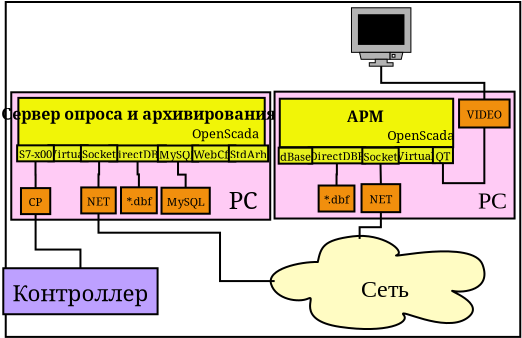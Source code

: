 <?xml version="1.0" encoding="UTF-8"?>
<dia:diagram xmlns:dia="http://www.lysator.liu.se/~alla/dia/">
  <dia:layer name="Тло" visible="true">
    <dia:group>
      <dia:object type="Standard - Box" version="0" id="O0">
        <dia:attribute name="obj_pos">
          <dia:point val="-0.019,0.198"/>
        </dia:attribute>
        <dia:attribute name="obj_bb">
          <dia:rectangle val="-0.069,0.148;25.756,16.993"/>
        </dia:attribute>
        <dia:attribute name="elem_corner">
          <dia:point val="-0.019,0.198"/>
        </dia:attribute>
        <dia:attribute name="elem_width">
          <dia:real val="25.726"/>
        </dia:attribute>
        <dia:attribute name="elem_height">
          <dia:real val="16.745"/>
        </dia:attribute>
        <dia:attribute name="show_background">
          <dia:boolean val="true"/>
        </dia:attribute>
      </dia:object>
      <dia:object type="Network - Cloud" version="0" id="O1">
        <dia:attribute name="obj_pos">
          <dia:point val="13.228,11.892"/>
        </dia:attribute>
        <dia:attribute name="obj_bb">
          <dia:rectangle val="13.228,11.892;23.918,16.55"/>
        </dia:attribute>
        <dia:attribute name="elem_corner">
          <dia:point val="13.228,11.892"/>
        </dia:attribute>
        <dia:attribute name="elem_width">
          <dia:real val="10.69"/>
        </dia:attribute>
        <dia:attribute name="elem_height">
          <dia:real val="4.658"/>
        </dia:attribute>
        <dia:attribute name="line_width">
          <dia:real val="0.1"/>
        </dia:attribute>
        <dia:attribute name="line_colour">
          <dia:color val="#000000"/>
        </dia:attribute>
        <dia:attribute name="fill_colour">
          <dia:color val="#fffcc3"/>
        </dia:attribute>
        <dia:attribute name="show_background">
          <dia:boolean val="true"/>
        </dia:attribute>
        <dia:attribute name="line_style">
          <dia:enum val="0"/>
          <dia:real val="1"/>
        </dia:attribute>
        <dia:attribute name="text">
          <dia:composite type="text">
            <dia:attribute name="string">
              <dia:string>#Сеть#</dia:string>
            </dia:attribute>
            <dia:attribute name="font">
              <dia:font family="times new roman" style="0" name="Times-Roman"/>
            </dia:attribute>
            <dia:attribute name="height">
              <dia:real val="1.5"/>
            </dia:attribute>
            <dia:attribute name="pos">
              <dia:point val="18.859,14.603"/>
            </dia:attribute>
            <dia:attribute name="color">
              <dia:color val="#000000"/>
            </dia:attribute>
            <dia:attribute name="alignment">
              <dia:enum val="1"/>
            </dia:attribute>
          </dia:composite>
        </dia:attribute>
        <dia:attribute name="flip_horizontal">
          <dia:boolean val="false"/>
        </dia:attribute>
        <dia:attribute name="flip_vertical">
          <dia:boolean val="false"/>
        </dia:attribute>
      </dia:object>
      <dia:object type="Flowchart - Box" version="0" id="O2">
        <dia:attribute name="obj_pos">
          <dia:point val="0.741,13.51"/>
        </dia:attribute>
        <dia:attribute name="obj_bb">
          <dia:rectangle val="0.691,13.46;6.74,15.86"/>
        </dia:attribute>
        <dia:attribute name="elem_corner">
          <dia:point val="0.741,13.51"/>
        </dia:attribute>
        <dia:attribute name="elem_width">
          <dia:real val="5.95"/>
        </dia:attribute>
        <dia:attribute name="elem_height">
          <dia:real val="2.3"/>
        </dia:attribute>
        <dia:attribute name="inner_color">
          <dia:color val="#bda0ff"/>
        </dia:attribute>
        <dia:attribute name="show_background">
          <dia:boolean val="true"/>
        </dia:attribute>
        <dia:attribute name="padding">
          <dia:real val="0.4"/>
        </dia:attribute>
        <dia:attribute name="text">
          <dia:composite type="text">
            <dia:attribute name="string">
              <dia:string>#Контроллер#</dia:string>
            </dia:attribute>
            <dia:attribute name="font">
              <dia:font family="serif" style="0" name="Times-Roman"/>
            </dia:attribute>
            <dia:attribute name="height">
              <dia:real val="1.4"/>
            </dia:attribute>
            <dia:attribute name="pos">
              <dia:point val="3.716,14.91"/>
            </dia:attribute>
            <dia:attribute name="color">
              <dia:color val="#000000"/>
            </dia:attribute>
            <dia:attribute name="alignment">
              <dia:enum val="1"/>
            </dia:attribute>
          </dia:composite>
        </dia:attribute>
      </dia:object>
      <dia:group>
        <dia:object type="Standard - Box" version="0" id="O3">
          <dia:attribute name="obj_pos">
            <dia:point val="0.257,4.712"/>
          </dia:attribute>
          <dia:attribute name="obj_bb">
            <dia:rectangle val="0.207,4.662;13.255,11.133"/>
          </dia:attribute>
          <dia:attribute name="elem_corner">
            <dia:point val="0.257,4.712"/>
          </dia:attribute>
          <dia:attribute name="elem_width">
            <dia:real val="12.948"/>
          </dia:attribute>
          <dia:attribute name="elem_height">
            <dia:real val="6.371"/>
          </dia:attribute>
          <dia:attribute name="inner_color">
            <dia:color val="#ffcbf5"/>
          </dia:attribute>
          <dia:attribute name="show_background">
            <dia:boolean val="true"/>
          </dia:attribute>
        </dia:object>
        <dia:object type="Standard - Text" version="0" id="O4">
          <dia:attribute name="obj_pos">
            <dia:point val="11.853,10.551"/>
          </dia:attribute>
          <dia:attribute name="obj_bb">
            <dia:rectangle val="11.178,9.501;12.528,11.301"/>
          </dia:attribute>
          <dia:attribute name="text">
            <dia:composite type="text">
              <dia:attribute name="string">
                <dia:string>#PC#</dia:string>
              </dia:attribute>
              <dia:attribute name="font">
                <dia:font family="serif" style="0" name="Times-Roman"/>
              </dia:attribute>
              <dia:attribute name="height">
                <dia:real val="1.5"/>
              </dia:attribute>
              <dia:attribute name="pos">
                <dia:point val="11.853,10.551"/>
              </dia:attribute>
              <dia:attribute name="color">
                <dia:color val="#000000"/>
              </dia:attribute>
              <dia:attribute name="alignment">
                <dia:enum val="1"/>
              </dia:attribute>
            </dia:composite>
          </dia:attribute>
        </dia:object>
        <dia:object type="Standard - ZigZagLine" version="0" id="O5">
          <dia:attribute name="obj_pos">
            <dia:point val="4.649,8.165"/>
          </dia:attribute>
          <dia:attribute name="obj_bb">
            <dia:rectangle val="4.569,8.115;4.699,9.519"/>
          </dia:attribute>
          <dia:attribute name="orth_points">
            <dia:point val="4.649,8.165"/>
            <dia:point val="4.649,8.817"/>
            <dia:point val="4.619,8.817"/>
            <dia:point val="4.619,9.469"/>
          </dia:attribute>
          <dia:attribute name="orth_orient">
            <dia:enum val="1"/>
            <dia:enum val="0"/>
            <dia:enum val="1"/>
          </dia:attribute>
          <dia:connections>
            <dia:connection handle="1" to="O10" connection="2"/>
          </dia:connections>
        </dia:object>
        <dia:object type="Standard - ZigZagLine" version="0" id="O6">
          <dia:attribute name="obj_pos">
            <dia:point val="8.595,8.175"/>
          </dia:attribute>
          <dia:attribute name="obj_bb">
            <dia:rectangle val="8.545,8.125;9.026,9.534"/>
          </dia:attribute>
          <dia:attribute name="orth_points">
            <dia:point val="8.595,8.175"/>
            <dia:point val="8.595,8.829"/>
            <dia:point val="8.976,8.829"/>
            <dia:point val="8.976,9.484"/>
          </dia:attribute>
          <dia:attribute name="orth_orient">
            <dia:enum val="1"/>
            <dia:enum val="0"/>
            <dia:enum val="1"/>
          </dia:attribute>
          <dia:connections>
            <dia:connection handle="1" to="O9" connection="2"/>
          </dia:connections>
        </dia:object>
        <dia:object type="Standard - ZigZagLine" version="0" id="O7">
          <dia:attribute name="obj_pos">
            <dia:point val="6.573,8.17"/>
          </dia:attribute>
          <dia:attribute name="obj_bb">
            <dia:rectangle val="6.523,8.12;6.689,9.514"/>
          </dia:attribute>
          <dia:attribute name="orth_points">
            <dia:point val="6.573,8.17"/>
            <dia:point val="6.573,8.817"/>
            <dia:point val="6.639,8.817"/>
            <dia:point val="6.639,9.464"/>
          </dia:attribute>
          <dia:attribute name="orth_orient">
            <dia:enum val="1"/>
            <dia:enum val="0"/>
            <dia:enum val="1"/>
          </dia:attribute>
          <dia:connections>
            <dia:connection handle="1" to="O12" connection="2"/>
          </dia:connections>
        </dia:object>
        <dia:object type="Standard - ZigZagLine" version="0" id="O8">
          <dia:attribute name="obj_pos">
            <dia:point val="1.469,8.165"/>
          </dia:attribute>
          <dia:attribute name="obj_bb">
            <dia:rectangle val="1.419,8.115;1.524,9.553"/>
          </dia:attribute>
          <dia:attribute name="orth_points">
            <dia:point val="1.469,8.165"/>
            <dia:point val="1.469,8.834"/>
            <dia:point val="1.474,8.834"/>
            <dia:point val="1.474,9.503"/>
          </dia:attribute>
          <dia:attribute name="orth_orient">
            <dia:enum val="1"/>
            <dia:enum val="0"/>
            <dia:enum val="1"/>
          </dia:attribute>
          <dia:connections>
            <dia:connection handle="1" to="O11" connection="2"/>
          </dia:connections>
        </dia:object>
        <dia:object type="Flowchart - Box" version="0" id="O9">
          <dia:attribute name="obj_pos">
            <dia:point val="7.831,9.484"/>
          </dia:attribute>
          <dia:attribute name="obj_bb">
            <dia:rectangle val="7.781,9.434;10.171,10.834"/>
          </dia:attribute>
          <dia:attribute name="elem_corner">
            <dia:point val="7.831,9.484"/>
          </dia:attribute>
          <dia:attribute name="elem_width">
            <dia:real val="2.29"/>
          </dia:attribute>
          <dia:attribute name="elem_height">
            <dia:real val="1.3"/>
          </dia:attribute>
          <dia:attribute name="inner_color">
            <dia:color val="#f18f0d"/>
          </dia:attribute>
          <dia:attribute name="show_background">
            <dia:boolean val="true"/>
          </dia:attribute>
          <dia:attribute name="padding">
            <dia:real val="0.2"/>
          </dia:attribute>
          <dia:attribute name="text">
            <dia:composite type="text">
              <dia:attribute name="string">
                <dia:string>#MySQL#</dia:string>
              </dia:attribute>
              <dia:attribute name="font">
                <dia:font family="serif" style="0" name="Times-Roman"/>
              </dia:attribute>
              <dia:attribute name="height">
                <dia:real val="0.7"/>
              </dia:attribute>
              <dia:attribute name="pos">
                <dia:point val="8.976,10.284"/>
              </dia:attribute>
              <dia:attribute name="color">
                <dia:color val="#000000"/>
              </dia:attribute>
              <dia:attribute name="alignment">
                <dia:enum val="1"/>
              </dia:attribute>
            </dia:composite>
          </dia:attribute>
        </dia:object>
        <dia:object type="Flowchart - Box" version="0" id="O10">
          <dia:attribute name="obj_pos">
            <dia:point val="3.755,9.469"/>
          </dia:attribute>
          <dia:attribute name="obj_bb">
            <dia:rectangle val="3.705,9.419;5.532,10.819"/>
          </dia:attribute>
          <dia:attribute name="elem_corner">
            <dia:point val="3.755,9.469"/>
          </dia:attribute>
          <dia:attribute name="elem_width">
            <dia:real val="1.727"/>
          </dia:attribute>
          <dia:attribute name="elem_height">
            <dia:real val="1.3"/>
          </dia:attribute>
          <dia:attribute name="inner_color">
            <dia:color val="#f18f0d"/>
          </dia:attribute>
          <dia:attribute name="show_background">
            <dia:boolean val="true"/>
          </dia:attribute>
          <dia:attribute name="padding">
            <dia:real val="0.2"/>
          </dia:attribute>
          <dia:attribute name="text">
            <dia:composite type="text">
              <dia:attribute name="string">
                <dia:string>#NET#</dia:string>
              </dia:attribute>
              <dia:attribute name="font">
                <dia:font family="serif" style="0" name="Times-Roman"/>
              </dia:attribute>
              <dia:attribute name="height">
                <dia:real val="0.7"/>
              </dia:attribute>
              <dia:attribute name="pos">
                <dia:point val="4.619,10.269"/>
              </dia:attribute>
              <dia:attribute name="color">
                <dia:color val="#000000"/>
              </dia:attribute>
              <dia:attribute name="alignment">
                <dia:enum val="1"/>
              </dia:attribute>
            </dia:composite>
          </dia:attribute>
        </dia:object>
        <dia:object type="Flowchart - Box" version="0" id="O11">
          <dia:attribute name="obj_pos">
            <dia:point val="0.743,9.503"/>
          </dia:attribute>
          <dia:attribute name="obj_bb">
            <dia:rectangle val="0.693,9.453;2.256,10.853"/>
          </dia:attribute>
          <dia:attribute name="elem_corner">
            <dia:point val="0.743,9.503"/>
          </dia:attribute>
          <dia:attribute name="elem_width">
            <dia:real val="1.463"/>
          </dia:attribute>
          <dia:attribute name="elem_height">
            <dia:real val="1.3"/>
          </dia:attribute>
          <dia:attribute name="inner_color">
            <dia:color val="#f18f0d"/>
          </dia:attribute>
          <dia:attribute name="show_background">
            <dia:boolean val="true"/>
          </dia:attribute>
          <dia:attribute name="padding">
            <dia:real val="0.2"/>
          </dia:attribute>
          <dia:attribute name="text">
            <dia:composite type="text">
              <dia:attribute name="string">
                <dia:string>#CP#</dia:string>
              </dia:attribute>
              <dia:attribute name="font">
                <dia:font family="serif" style="0" name="Times-Roman"/>
              </dia:attribute>
              <dia:attribute name="height">
                <dia:real val="0.7"/>
              </dia:attribute>
              <dia:attribute name="pos">
                <dia:point val="1.474,10.303"/>
              </dia:attribute>
              <dia:attribute name="color">
                <dia:color val="#000000"/>
              </dia:attribute>
              <dia:attribute name="alignment">
                <dia:enum val="1"/>
              </dia:attribute>
            </dia:composite>
          </dia:attribute>
        </dia:object>
        <dia:object type="Flowchart - Box" version="0" id="O12">
          <dia:attribute name="obj_pos">
            <dia:point val="5.749,9.464"/>
          </dia:attribute>
          <dia:attribute name="obj_bb">
            <dia:rectangle val="5.699,9.414;7.579,10.814"/>
          </dia:attribute>
          <dia:attribute name="elem_corner">
            <dia:point val="5.749,9.464"/>
          </dia:attribute>
          <dia:attribute name="elem_width">
            <dia:real val="1.78"/>
          </dia:attribute>
          <dia:attribute name="elem_height">
            <dia:real val="1.3"/>
          </dia:attribute>
          <dia:attribute name="inner_color">
            <dia:color val="#f18f0d"/>
          </dia:attribute>
          <dia:attribute name="show_background">
            <dia:boolean val="true"/>
          </dia:attribute>
          <dia:attribute name="padding">
            <dia:real val="0.2"/>
          </dia:attribute>
          <dia:attribute name="text">
            <dia:composite type="text">
              <dia:attribute name="string">
                <dia:string>#*.dbf#</dia:string>
              </dia:attribute>
              <dia:attribute name="font">
                <dia:font family="serif" style="0" name="Times-Roman"/>
              </dia:attribute>
              <dia:attribute name="height">
                <dia:real val="0.7"/>
              </dia:attribute>
              <dia:attribute name="pos">
                <dia:point val="6.639,10.264"/>
              </dia:attribute>
              <dia:attribute name="color">
                <dia:color val="#000000"/>
              </dia:attribute>
              <dia:attribute name="alignment">
                <dia:enum val="1"/>
              </dia:attribute>
            </dia:composite>
          </dia:attribute>
        </dia:object>
        <dia:group>
          <dia:object type="Standard - Box" version="0" id="O13">
            <dia:attribute name="obj_pos">
              <dia:point val="0.612,4.992"/>
            </dia:attribute>
            <dia:attribute name="obj_bb">
              <dia:rectangle val="0.562,4.942;12.98,7.45"/>
            </dia:attribute>
            <dia:attribute name="elem_corner">
              <dia:point val="0.612,4.992"/>
            </dia:attribute>
            <dia:attribute name="elem_width">
              <dia:real val="12.318"/>
            </dia:attribute>
            <dia:attribute name="elem_height">
              <dia:real val="2.407"/>
            </dia:attribute>
            <dia:attribute name="inner_color">
              <dia:color val="#f1f507"/>
            </dia:attribute>
            <dia:attribute name="show_background">
              <dia:boolean val="true"/>
            </dia:attribute>
          </dia:object>
          <dia:object type="Standard - Text" version="0" id="O14">
            <dia:attribute name="obj_pos">
              <dia:point val="10.963,7.005"/>
            </dia:attribute>
            <dia:attribute name="obj_bb">
              <dia:rectangle val="9.613,6.405;12.313,7.405"/>
            </dia:attribute>
            <dia:attribute name="text">
              <dia:composite type="text">
                <dia:attribute name="string">
                  <dia:string>#OpenScada#</dia:string>
                </dia:attribute>
                <dia:attribute name="font">
                  <dia:font family="serif" style="0" name="Times-Roman"/>
                </dia:attribute>
                <dia:attribute name="height">
                  <dia:real val="0.8"/>
                </dia:attribute>
                <dia:attribute name="pos">
                  <dia:point val="10.963,7.005"/>
                </dia:attribute>
                <dia:attribute name="color">
                  <dia:color val="#000000"/>
                </dia:attribute>
                <dia:attribute name="alignment">
                  <dia:enum val="1"/>
                </dia:attribute>
              </dia:composite>
            </dia:attribute>
          </dia:object>
          <dia:object type="Standard - Text" version="0" id="O15">
            <dia:attribute name="obj_pos">
              <dia:point val="6.634,6.084"/>
            </dia:attribute>
            <dia:attribute name="obj_bb">
              <dia:rectangle val="1.009,5.334;12.259,6.584"/>
            </dia:attribute>
            <dia:attribute name="text">
              <dia:composite type="text">
                <dia:attribute name="string">
                  <dia:string>#Сервер опроса и архивирования#</dia:string>
                </dia:attribute>
                <dia:attribute name="font">
                  <dia:font family="serif" style="80" name="Times-Roman"/>
                </dia:attribute>
                <dia:attribute name="height">
                  <dia:real val="1"/>
                </dia:attribute>
                <dia:attribute name="pos">
                  <dia:point val="6.634,6.084"/>
                </dia:attribute>
                <dia:attribute name="color">
                  <dia:color val="#000000"/>
                </dia:attribute>
                <dia:attribute name="alignment">
                  <dia:enum val="1"/>
                </dia:attribute>
              </dia:composite>
            </dia:attribute>
          </dia:object>
          <dia:object type="Flowchart - Box" version="0" id="O16">
            <dia:attribute name="obj_pos">
              <dia:point val="2.329,7.36"/>
            </dia:attribute>
            <dia:attribute name="obj_bb">
              <dia:rectangle val="2.279,7.31;3.911,8.21"/>
            </dia:attribute>
            <dia:attribute name="elem_corner">
              <dia:point val="2.329,7.36"/>
            </dia:attribute>
            <dia:attribute name="elem_width">
              <dia:real val="1.532"/>
            </dia:attribute>
            <dia:attribute name="elem_height">
              <dia:real val="0.8"/>
            </dia:attribute>
            <dia:attribute name="inner_color">
              <dia:color val="#e7f11f"/>
            </dia:attribute>
            <dia:attribute name="show_background">
              <dia:boolean val="true"/>
            </dia:attribute>
            <dia:attribute name="padding">
              <dia:real val="0"/>
            </dia:attribute>
            <dia:attribute name="text">
              <dia:composite type="text">
                <dia:attribute name="string">
                  <dia:string>#Virtual#</dia:string>
                </dia:attribute>
                <dia:attribute name="font">
                  <dia:font family="serif" style="0" name="Times-Roman"/>
                </dia:attribute>
                <dia:attribute name="height">
                  <dia:real val="0.7"/>
                </dia:attribute>
                <dia:attribute name="pos">
                  <dia:point val="3.095,7.91"/>
                </dia:attribute>
                <dia:attribute name="color">
                  <dia:color val="#000000"/>
                </dia:attribute>
                <dia:attribute name="alignment">
                  <dia:enum val="1"/>
                </dia:attribute>
              </dia:composite>
            </dia:attribute>
          </dia:object>
          <dia:object type="Flowchart - Box" version="0" id="O17">
            <dia:attribute name="obj_pos">
              <dia:point val="5.423,7.37"/>
            </dia:attribute>
            <dia:attribute name="obj_bb">
              <dia:rectangle val="5.373,7.32;7.773,8.22"/>
            </dia:attribute>
            <dia:attribute name="elem_corner">
              <dia:point val="5.423,7.37"/>
            </dia:attribute>
            <dia:attribute name="elem_width">
              <dia:real val="2.3"/>
            </dia:attribute>
            <dia:attribute name="elem_height">
              <dia:real val="0.8"/>
            </dia:attribute>
            <dia:attribute name="inner_color">
              <dia:color val="#e7f11f"/>
            </dia:attribute>
            <dia:attribute name="show_background">
              <dia:boolean val="true"/>
            </dia:attribute>
            <dia:attribute name="padding">
              <dia:real val="0"/>
            </dia:attribute>
            <dia:attribute name="text">
              <dia:composite type="text">
                <dia:attribute name="string">
                  <dia:string>#DirectDBF#</dia:string>
                </dia:attribute>
                <dia:attribute name="font">
                  <dia:font family="serif" style="0" name="Times-Roman"/>
                </dia:attribute>
                <dia:attribute name="height">
                  <dia:real val="0.7"/>
                </dia:attribute>
                <dia:attribute name="pos">
                  <dia:point val="6.573,7.92"/>
                </dia:attribute>
                <dia:attribute name="color">
                  <dia:color val="#000000"/>
                </dia:attribute>
                <dia:attribute name="alignment">
                  <dia:enum val="1"/>
                </dia:attribute>
              </dia:composite>
            </dia:attribute>
          </dia:object>
          <dia:object type="Flowchart - Box" version="0" id="O18">
            <dia:attribute name="obj_pos">
              <dia:point val="7.72,7.375"/>
            </dia:attribute>
            <dia:attribute name="obj_bb">
              <dia:rectangle val="7.67,7.325;9.52,8.225"/>
            </dia:attribute>
            <dia:attribute name="elem_corner">
              <dia:point val="7.72,7.375"/>
            </dia:attribute>
            <dia:attribute name="elem_width">
              <dia:real val="1.75"/>
            </dia:attribute>
            <dia:attribute name="elem_height">
              <dia:real val="0.8"/>
            </dia:attribute>
            <dia:attribute name="inner_color">
              <dia:color val="#e7f11f"/>
            </dia:attribute>
            <dia:attribute name="show_background">
              <dia:boolean val="true"/>
            </dia:attribute>
            <dia:attribute name="padding">
              <dia:real val="0"/>
            </dia:attribute>
            <dia:attribute name="text">
              <dia:composite type="text">
                <dia:attribute name="string">
                  <dia:string>#MySQL#</dia:string>
                </dia:attribute>
                <dia:attribute name="font">
                  <dia:font family="serif" style="0" name="Times-Roman"/>
                </dia:attribute>
                <dia:attribute name="height">
                  <dia:real val="0.7"/>
                </dia:attribute>
                <dia:attribute name="pos">
                  <dia:point val="8.595,7.925"/>
                </dia:attribute>
                <dia:attribute name="color">
                  <dia:color val="#000000"/>
                </dia:attribute>
                <dia:attribute name="alignment">
                  <dia:enum val="1"/>
                </dia:attribute>
              </dia:composite>
            </dia:attribute>
          </dia:object>
          <dia:object type="Flowchart - Box" version="0" id="O19">
            <dia:attribute name="obj_pos">
              <dia:point val="0.615,7.365"/>
            </dia:attribute>
            <dia:attribute name="obj_bb">
              <dia:rectangle val="0.565,7.315;2.373,8.215"/>
            </dia:attribute>
            <dia:attribute name="elem_corner">
              <dia:point val="0.615,7.365"/>
            </dia:attribute>
            <dia:attribute name="elem_width">
              <dia:real val="1.708"/>
            </dia:attribute>
            <dia:attribute name="elem_height">
              <dia:real val="0.8"/>
            </dia:attribute>
            <dia:attribute name="inner_color">
              <dia:color val="#e7f11f"/>
            </dia:attribute>
            <dia:attribute name="show_background">
              <dia:boolean val="true"/>
            </dia:attribute>
            <dia:attribute name="padding">
              <dia:real val="0"/>
            </dia:attribute>
            <dia:attribute name="text">
              <dia:composite type="text">
                <dia:attribute name="string">
                  <dia:string>#S7-x00#</dia:string>
                </dia:attribute>
                <dia:attribute name="font">
                  <dia:font family="serif" style="0" name="Times-Roman"/>
                </dia:attribute>
                <dia:attribute name="height">
                  <dia:real val="0.7"/>
                </dia:attribute>
                <dia:attribute name="pos">
                  <dia:point val="1.469,7.915"/>
                </dia:attribute>
                <dia:attribute name="color">
                  <dia:color val="#000000"/>
                </dia:attribute>
                <dia:attribute name="alignment">
                  <dia:enum val="1"/>
                </dia:attribute>
              </dia:composite>
            </dia:attribute>
          </dia:object>
          <dia:object type="Flowchart - Box" version="0" id="O20">
            <dia:attribute name="obj_pos">
              <dia:point val="3.866,7.365"/>
            </dia:attribute>
            <dia:attribute name="obj_bb">
              <dia:rectangle val="3.816,7.315;5.483,8.215"/>
            </dia:attribute>
            <dia:attribute name="elem_corner">
              <dia:point val="3.866,7.365"/>
            </dia:attribute>
            <dia:attribute name="elem_width">
              <dia:real val="1.567"/>
            </dia:attribute>
            <dia:attribute name="elem_height">
              <dia:real val="0.8"/>
            </dia:attribute>
            <dia:attribute name="inner_color">
              <dia:color val="#e7f11f"/>
            </dia:attribute>
            <dia:attribute name="show_background">
              <dia:boolean val="true"/>
            </dia:attribute>
            <dia:attribute name="padding">
              <dia:real val="0"/>
            </dia:attribute>
            <dia:attribute name="text">
              <dia:composite type="text">
                <dia:attribute name="string">
                  <dia:string>#Socket#</dia:string>
                </dia:attribute>
                <dia:attribute name="font">
                  <dia:font family="serif" style="0" name="Times-Roman"/>
                </dia:attribute>
                <dia:attribute name="height">
                  <dia:real val="0.7"/>
                </dia:attribute>
                <dia:attribute name="pos">
                  <dia:point val="4.649,7.915"/>
                </dia:attribute>
                <dia:attribute name="color">
                  <dia:color val="#000000"/>
                </dia:attribute>
                <dia:attribute name="alignment">
                  <dia:enum val="1"/>
                </dia:attribute>
              </dia:composite>
            </dia:attribute>
          </dia:object>
          <dia:object type="Flowchart - Box" version="0" id="O21">
            <dia:attribute name="obj_pos">
              <dia:point val="9.48,7.371"/>
            </dia:attribute>
            <dia:attribute name="obj_bb">
              <dia:rectangle val="9.43,7.321;11.343,8.221"/>
            </dia:attribute>
            <dia:attribute name="elem_corner">
              <dia:point val="9.48,7.371"/>
            </dia:attribute>
            <dia:attribute name="elem_width">
              <dia:real val="1.814"/>
            </dia:attribute>
            <dia:attribute name="elem_height">
              <dia:real val="0.8"/>
            </dia:attribute>
            <dia:attribute name="inner_color">
              <dia:color val="#e7f11f"/>
            </dia:attribute>
            <dia:attribute name="show_background">
              <dia:boolean val="true"/>
            </dia:attribute>
            <dia:attribute name="padding">
              <dia:real val="0"/>
            </dia:attribute>
            <dia:attribute name="text">
              <dia:composite type="text">
                <dia:attribute name="string">
                  <dia:string>#WebCfg#</dia:string>
                </dia:attribute>
                <dia:attribute name="font">
                  <dia:font family="serif" style="0" name="Times-Roman"/>
                </dia:attribute>
                <dia:attribute name="height">
                  <dia:real val="0.7"/>
                </dia:attribute>
                <dia:attribute name="pos">
                  <dia:point val="10.386,7.921"/>
                </dia:attribute>
                <dia:attribute name="color">
                  <dia:color val="#000000"/>
                </dia:attribute>
                <dia:attribute name="alignment">
                  <dia:enum val="1"/>
                </dia:attribute>
              </dia:composite>
            </dia:attribute>
          </dia:object>
          <dia:object type="Flowchart - Box" version="0" id="O22">
            <dia:attribute name="obj_pos">
              <dia:point val="11.309,7.371"/>
            </dia:attribute>
            <dia:attribute name="obj_bb">
              <dia:rectangle val="11.259,7.321;12.979,8.221"/>
            </dia:attribute>
            <dia:attribute name="elem_corner">
              <dia:point val="11.309,7.371"/>
            </dia:attribute>
            <dia:attribute name="elem_width">
              <dia:real val="1.62"/>
            </dia:attribute>
            <dia:attribute name="elem_height">
              <dia:real val="0.8"/>
            </dia:attribute>
            <dia:attribute name="inner_color">
              <dia:color val="#e7f11f"/>
            </dia:attribute>
            <dia:attribute name="show_background">
              <dia:boolean val="true"/>
            </dia:attribute>
            <dia:attribute name="padding">
              <dia:real val="0"/>
            </dia:attribute>
            <dia:attribute name="text">
              <dia:composite type="text">
                <dia:attribute name="string">
                  <dia:string>#StdArh#</dia:string>
                </dia:attribute>
                <dia:attribute name="font">
                  <dia:font family="serif" style="0" name="Times-Roman"/>
                </dia:attribute>
                <dia:attribute name="height">
                  <dia:real val="0.7"/>
                </dia:attribute>
                <dia:attribute name="pos">
                  <dia:point val="12.119,7.921"/>
                </dia:attribute>
                <dia:attribute name="color">
                  <dia:color val="#000000"/>
                </dia:attribute>
                <dia:attribute name="alignment">
                  <dia:enum val="1"/>
                </dia:attribute>
              </dia:composite>
            </dia:attribute>
          </dia:object>
        </dia:group>
      </dia:group>
      <dia:object type="Standard - ZigZagLine" version="0" id="O23">
        <dia:attribute name="obj_pos">
          <dia:point val="4.619,10.769"/>
        </dia:attribute>
        <dia:attribute name="obj_bb">
          <dia:rectangle val="4.569,10.719;13.477,14.202"/>
        </dia:attribute>
        <dia:attribute name="orth_points">
          <dia:point val="4.619,10.769"/>
          <dia:point val="4.619,11.733"/>
          <dia:point val="10.695,11.733"/>
          <dia:point val="10.695,14.152"/>
          <dia:point val="13.427,14.152"/>
        </dia:attribute>
        <dia:attribute name="orth_orient">
          <dia:enum val="1"/>
          <dia:enum val="0"/>
          <dia:enum val="1"/>
          <dia:enum val="0"/>
        </dia:attribute>
        <dia:attribute name="autorouting">
          <dia:boolean val="false"/>
        </dia:attribute>
        <dia:connections>
          <dia:connection handle="1" to="O1" connection="0"/>
        </dia:connections>
      </dia:object>
      <dia:object type="Standard - ZigZagLine" version="0" id="O24">
        <dia:attribute name="obj_pos">
          <dia:point val="1.474,10.803"/>
        </dia:attribute>
        <dia:attribute name="obj_bb">
          <dia:rectangle val="1.424,10.753;3.765,13.56"/>
        </dia:attribute>
        <dia:attribute name="orth_points">
          <dia:point val="1.474,10.803"/>
          <dia:point val="1.474,12.576"/>
          <dia:point val="3.716,12.576"/>
          <dia:point val="3.716,13.51"/>
        </dia:attribute>
        <dia:attribute name="orth_orient">
          <dia:enum val="1"/>
          <dia:enum val="0"/>
          <dia:enum val="1"/>
        </dia:attribute>
        <dia:attribute name="autorouting">
          <dia:boolean val="false"/>
        </dia:attribute>
        <dia:connections>
          <dia:connection handle="1" to="O2" connection="2"/>
        </dia:connections>
      </dia:object>
      <dia:group>
        <dia:object type="Network - General Monitor (With Stand)" version="0" id="O25">
          <dia:attribute name="obj_pos">
            <dia:point val="17.268,0.487"/>
          </dia:attribute>
          <dia:attribute name="obj_bb">
            <dia:rectangle val="17.243,0.462;20.264,4.557"/>
          </dia:attribute>
          <dia:attribute name="elem_corner">
            <dia:point val="17.268,0.487"/>
          </dia:attribute>
          <dia:attribute name="elem_width">
            <dia:real val="2.971"/>
          </dia:attribute>
          <dia:attribute name="elem_height">
            <dia:real val="2.921"/>
          </dia:attribute>
          <dia:attribute name="line_width">
            <dia:real val="0.1"/>
          </dia:attribute>
          <dia:attribute name="line_colour">
            <dia:color val="#000000"/>
          </dia:attribute>
          <dia:attribute name="fill_colour">
            <dia:color val="#ffffff"/>
          </dia:attribute>
          <dia:attribute name="show_background">
            <dia:boolean val="true"/>
          </dia:attribute>
          <dia:attribute name="line_style">
            <dia:enum val="0"/>
            <dia:real val="1"/>
          </dia:attribute>
          <dia:attribute name="text">
            <dia:composite type="text">
              <dia:attribute name="string">
                <dia:string>##</dia:string>
              </dia:attribute>
              <dia:attribute name="font">
                <dia:font family="courier new" style="0" name="Courier"/>
              </dia:attribute>
              <dia:attribute name="height">
                <dia:real val="0.8"/>
              </dia:attribute>
              <dia:attribute name="pos">
                <dia:point val="18.754,4.057"/>
              </dia:attribute>
              <dia:attribute name="color">
                <dia:color val="#000000"/>
              </dia:attribute>
              <dia:attribute name="alignment">
                <dia:enum val="1"/>
              </dia:attribute>
            </dia:composite>
          </dia:attribute>
          <dia:attribute name="flip_horizontal">
            <dia:boolean val="false"/>
          </dia:attribute>
          <dia:attribute name="flip_vertical">
            <dia:boolean val="false"/>
          </dia:attribute>
        </dia:object>
        <dia:object type="Standard - Box" version="0" id="O26">
          <dia:attribute name="obj_pos">
            <dia:point val="13.422,4.681"/>
          </dia:attribute>
          <dia:attribute name="obj_bb">
            <dia:rectangle val="13.372,4.631;25.472,11.073"/>
          </dia:attribute>
          <dia:attribute name="elem_corner">
            <dia:point val="13.422,4.681"/>
          </dia:attribute>
          <dia:attribute name="elem_width">
            <dia:real val="12.001"/>
          </dia:attribute>
          <dia:attribute name="elem_height">
            <dia:real val="6.343"/>
          </dia:attribute>
          <dia:attribute name="inner_color">
            <dia:color val="#ffcbf5"/>
          </dia:attribute>
          <dia:attribute name="show_background">
            <dia:boolean val="true"/>
          </dia:attribute>
        </dia:object>
        <dia:object type="Standard - Text" version="0" id="O27">
          <dia:attribute name="obj_pos">
            <dia:point val="24.313,10.527"/>
          </dia:attribute>
          <dia:attribute name="obj_bb">
            <dia:rectangle val="23.604,9.443;24.988,11.345"/>
          </dia:attribute>
          <dia:attribute name="text">
            <dia:composite type="text">
              <dia:attribute name="string">
                <dia:string>#PC#</dia:string>
              </dia:attribute>
              <dia:attribute name="font">
                <dia:font family="times new roman" style="0" name="Times-Roman"/>
              </dia:attribute>
              <dia:attribute name="height">
                <dia:real val="1.5"/>
              </dia:attribute>
              <dia:attribute name="pos">
                <dia:point val="24.313,10.527"/>
              </dia:attribute>
              <dia:attribute name="color">
                <dia:color val="#000000"/>
              </dia:attribute>
              <dia:attribute name="alignment">
                <dia:enum val="1"/>
              </dia:attribute>
            </dia:composite>
          </dia:attribute>
        </dia:object>
        <dia:object type="Standard - Line" version="0" id="O28">
          <dia:attribute name="obj_pos">
            <dia:point val="18.719,8.281"/>
          </dia:attribute>
          <dia:attribute name="obj_bb">
            <dia:rectangle val="18.668,8.231;18.788,9.357"/>
          </dia:attribute>
          <dia:attribute name="conn_endpoints">
            <dia:point val="18.719,8.281"/>
            <dia:point val="18.738,9.306"/>
          </dia:attribute>
          <dia:attribute name="numcp">
            <dia:int val="1"/>
          </dia:attribute>
          <dia:connections>
            <dia:connection handle="1" to="O40" connection="2"/>
          </dia:connections>
        </dia:object>
        <dia:object type="Standard - ZigZagLine" version="0" id="O29">
          <dia:attribute name="obj_pos">
            <dia:point val="21.841,8.256"/>
          </dia:attribute>
          <dia:attribute name="obj_bb">
            <dia:rectangle val="21.791,6.423;23.961,9.306"/>
          </dia:attribute>
          <dia:attribute name="orth_points">
            <dia:point val="21.841,8.256"/>
            <dia:point val="21.841,9.256"/>
            <dia:point val="23.911,9.256"/>
            <dia:point val="23.911,6.473"/>
          </dia:attribute>
          <dia:attribute name="orth_orient">
            <dia:enum val="1"/>
            <dia:enum val="0"/>
            <dia:enum val="1"/>
          </dia:attribute>
          <dia:connections>
            <dia:connection handle="1" to="O41" connection="13"/>
          </dia:connections>
        </dia:object>
        <dia:object type="Standard - ZigZagLine" version="0" id="O30">
          <dia:attribute name="obj_pos">
            <dia:point val="16.538,8.266"/>
          </dia:attribute>
          <dia:attribute name="obj_bb">
            <dia:rectangle val="16.471,8.216;16.588,9.424"/>
          </dia:attribute>
          <dia:attribute name="orth_points">
            <dia:point val="16.538,8.266"/>
            <dia:point val="16.538,8.82"/>
            <dia:point val="16.521,8.82"/>
            <dia:point val="16.521,9.374"/>
          </dia:attribute>
          <dia:attribute name="orth_orient">
            <dia:enum val="1"/>
            <dia:enum val="0"/>
            <dia:enum val="1"/>
          </dia:attribute>
          <dia:attribute name="autorouting">
            <dia:boolean val="false"/>
          </dia:attribute>
          <dia:connections>
            <dia:connection handle="1" to="O42" connection="2"/>
          </dia:connections>
        </dia:object>
        <dia:object type="Standard - ZigZagLine" version="0" id="O31">
          <dia:attribute name="obj_pos">
            <dia:point val="23.911,5.073"/>
          </dia:attribute>
          <dia:attribute name="obj_bb">
            <dia:rectangle val="18.704,3.358;23.961,5.123"/>
          </dia:attribute>
          <dia:attribute name="orth_points">
            <dia:point val="23.911,5.073"/>
            <dia:point val="23.911,4.241"/>
            <dia:point val="18.754,4.241"/>
            <dia:point val="18.754,3.408"/>
          </dia:attribute>
          <dia:attribute name="orth_orient">
            <dia:enum val="1"/>
            <dia:enum val="0"/>
            <dia:enum val="1"/>
          </dia:attribute>
          <dia:connections>
            <dia:connection handle="0" to="O41" connection="2"/>
            <dia:connection handle="1" to="O25" connection="0"/>
          </dia:connections>
        </dia:object>
        <dia:group>
          <dia:object type="Standard - Box" version="0" id="O32">
            <dia:attribute name="obj_pos">
              <dia:point val="13.683,5.034"/>
            </dia:attribute>
            <dia:attribute name="obj_bb">
              <dia:rectangle val="13.633,4.984;22.403,7.508"/>
            </dia:attribute>
            <dia:attribute name="elem_corner">
              <dia:point val="13.683,5.034"/>
            </dia:attribute>
            <dia:attribute name="elem_width">
              <dia:real val="8.67"/>
            </dia:attribute>
            <dia:attribute name="elem_height">
              <dia:real val="2.424"/>
            </dia:attribute>
            <dia:attribute name="inner_color">
              <dia:color val="#f1f507"/>
            </dia:attribute>
            <dia:attribute name="show_background">
              <dia:boolean val="true"/>
            </dia:attribute>
          </dia:object>
          <dia:object type="Standard - Text" version="0" id="O33">
            <dia:attribute name="obj_pos">
              <dia:point val="20.735,7.092"/>
            </dia:attribute>
            <dia:attribute name="obj_bb">
              <dia:rectangle val="19.384,6.472;22.105,7.532"/>
            </dia:attribute>
            <dia:attribute name="text">
              <dia:composite type="text">
                <dia:attribute name="string">
                  <dia:string>#OpenScada#</dia:string>
                </dia:attribute>
                <dia:attribute name="font">
                  <dia:font family="serif" style="0" name="Times-Roman"/>
                </dia:attribute>
                <dia:attribute name="height">
                  <dia:real val="0.8"/>
                </dia:attribute>
                <dia:attribute name="pos">
                  <dia:point val="20.735,7.092"/>
                </dia:attribute>
                <dia:attribute name="color">
                  <dia:color val="#000000"/>
                </dia:attribute>
                <dia:attribute name="alignment">
                  <dia:enum val="1"/>
                </dia:attribute>
              </dia:composite>
            </dia:attribute>
          </dia:object>
          <dia:object type="Standard - Text" version="0" id="O34">
            <dia:attribute name="obj_pos">
              <dia:point val="17.948,6.222"/>
            </dia:attribute>
            <dia:attribute name="obj_bb">
              <dia:rectangle val="17.048,5.447;18.823,6.772"/>
            </dia:attribute>
            <dia:attribute name="text">
              <dia:composite type="text">
                <dia:attribute name="string">
                  <dia:string>#АРМ#</dia:string>
                </dia:attribute>
                <dia:attribute name="font">
                  <dia:font family="serif" style="80" name="Times-Roman"/>
                </dia:attribute>
                <dia:attribute name="height">
                  <dia:real val="1"/>
                </dia:attribute>
                <dia:attribute name="pos">
                  <dia:point val="17.948,6.222"/>
                </dia:attribute>
                <dia:attribute name="color">
                  <dia:color val="#000000"/>
                </dia:attribute>
                <dia:attribute name="alignment">
                  <dia:enum val="1"/>
                </dia:attribute>
              </dia:composite>
            </dia:attribute>
          </dia:object>
          <dia:object type="Flowchart - Box" version="0" id="O35">
            <dia:attribute name="obj_pos">
              <dia:point val="19.566,7.452"/>
            </dia:attribute>
            <dia:attribute name="obj_bb">
              <dia:rectangle val="19.516,7.402;21.39,8.302"/>
            </dia:attribute>
            <dia:attribute name="elem_corner">
              <dia:point val="19.566,7.452"/>
            </dia:attribute>
            <dia:attribute name="elem_width">
              <dia:real val="1.774"/>
            </dia:attribute>
            <dia:attribute name="elem_height">
              <dia:real val="0.8"/>
            </dia:attribute>
            <dia:attribute name="inner_color">
              <dia:color val="#e7f11f"/>
            </dia:attribute>
            <dia:attribute name="show_background">
              <dia:boolean val="true"/>
            </dia:attribute>
            <dia:attribute name="padding">
              <dia:real val="0"/>
            </dia:attribute>
            <dia:attribute name="text">
              <dia:composite type="text">
                <dia:attribute name="string">
                  <dia:string>#Virtual#</dia:string>
                </dia:attribute>
                <dia:attribute name="font">
                  <dia:font family="serif" style="0" name="Times-Roman"/>
                </dia:attribute>
                <dia:attribute name="height">
                  <dia:real val="0.7"/>
                </dia:attribute>
                <dia:attribute name="pos">
                  <dia:point val="20.453,8.002"/>
                </dia:attribute>
                <dia:attribute name="color">
                  <dia:color val="#000000"/>
                </dia:attribute>
                <dia:attribute name="alignment">
                  <dia:enum val="1"/>
                </dia:attribute>
              </dia:composite>
            </dia:attribute>
          </dia:object>
          <dia:object type="Flowchart - Box" version="0" id="O36">
            <dia:attribute name="obj_pos">
              <dia:point val="15.233,7.466"/>
            </dia:attribute>
            <dia:attribute name="obj_bb">
              <dia:rectangle val="15.183,7.416;17.893,8.316"/>
            </dia:attribute>
            <dia:attribute name="elem_corner">
              <dia:point val="15.233,7.466"/>
            </dia:attribute>
            <dia:attribute name="elem_width">
              <dia:real val="2.61"/>
            </dia:attribute>
            <dia:attribute name="elem_height">
              <dia:real val="0.8"/>
            </dia:attribute>
            <dia:attribute name="inner_color">
              <dia:color val="#e7f11f"/>
            </dia:attribute>
            <dia:attribute name="show_background">
              <dia:boolean val="true"/>
            </dia:attribute>
            <dia:attribute name="padding">
              <dia:real val="0"/>
            </dia:attribute>
            <dia:attribute name="text">
              <dia:composite type="text">
                <dia:attribute name="string">
                  <dia:string>#DirectDBF#</dia:string>
                </dia:attribute>
                <dia:attribute name="font">
                  <dia:font family="serif" style="0" name="Times-Roman"/>
                </dia:attribute>
                <dia:attribute name="height">
                  <dia:real val="0.7"/>
                </dia:attribute>
                <dia:attribute name="pos">
                  <dia:point val="16.538,8.016"/>
                </dia:attribute>
                <dia:attribute name="color">
                  <dia:color val="#000000"/>
                </dia:attribute>
                <dia:attribute name="alignment">
                  <dia:enum val="1"/>
                </dia:attribute>
              </dia:composite>
            </dia:attribute>
          </dia:object>
          <dia:object type="Flowchart - Box" version="0" id="O37">
            <dia:attribute name="obj_pos">
              <dia:point val="13.68,7.481"/>
            </dia:attribute>
            <dia:attribute name="obj_bb">
              <dia:rectangle val="13.63,7.431;15.306,8.331"/>
            </dia:attribute>
            <dia:attribute name="elem_corner">
              <dia:point val="13.68,7.481"/>
            </dia:attribute>
            <dia:attribute name="elem_width">
              <dia:real val="1.576"/>
            </dia:attribute>
            <dia:attribute name="elem_height">
              <dia:real val="0.8"/>
            </dia:attribute>
            <dia:attribute name="inner_color">
              <dia:color val="#e7f11f"/>
            </dia:attribute>
            <dia:attribute name="show_background">
              <dia:boolean val="true"/>
            </dia:attribute>
            <dia:attribute name="padding">
              <dia:real val="0"/>
            </dia:attribute>
            <dia:attribute name="text">
              <dia:composite type="text">
                <dia:attribute name="string">
                  <dia:string>#dBase#</dia:string>
                </dia:attribute>
                <dia:attribute name="font">
                  <dia:font family="serif" style="0" name="Times-Roman"/>
                </dia:attribute>
                <dia:attribute name="height">
                  <dia:real val="0.7"/>
                </dia:attribute>
                <dia:attribute name="pos">
                  <dia:point val="14.468,8.031"/>
                </dia:attribute>
                <dia:attribute name="color">
                  <dia:color val="#000000"/>
                </dia:attribute>
                <dia:attribute name="alignment">
                  <dia:enum val="1"/>
                </dia:attribute>
              </dia:composite>
            </dia:attribute>
          </dia:object>
          <dia:object type="Flowchart - Box" version="0" id="O38">
            <dia:attribute name="obj_pos">
              <dia:point val="17.854,7.481"/>
            </dia:attribute>
            <dia:attribute name="obj_bb">
              <dia:rectangle val="17.804,7.431;19.634,8.331"/>
            </dia:attribute>
            <dia:attribute name="elem_corner">
              <dia:point val="17.854,7.481"/>
            </dia:attribute>
            <dia:attribute name="elem_width">
              <dia:real val="1.73"/>
            </dia:attribute>
            <dia:attribute name="elem_height">
              <dia:real val="0.8"/>
            </dia:attribute>
            <dia:attribute name="inner_color">
              <dia:color val="#e7f11f"/>
            </dia:attribute>
            <dia:attribute name="show_background">
              <dia:boolean val="true"/>
            </dia:attribute>
            <dia:attribute name="padding">
              <dia:real val="0"/>
            </dia:attribute>
            <dia:attribute name="text">
              <dia:composite type="text">
                <dia:attribute name="string">
                  <dia:string>#Socket#</dia:string>
                </dia:attribute>
                <dia:attribute name="font">
                  <dia:font family="serif" style="0" name="Times-Roman"/>
                </dia:attribute>
                <dia:attribute name="height">
                  <dia:real val="0.7"/>
                </dia:attribute>
                <dia:attribute name="pos">
                  <dia:point val="18.719,8.031"/>
                </dia:attribute>
                <dia:attribute name="color">
                  <dia:color val="#000000"/>
                </dia:attribute>
                <dia:attribute name="alignment">
                  <dia:enum val="1"/>
                </dia:attribute>
              </dia:composite>
            </dia:attribute>
          </dia:object>
          <dia:object type="Flowchart - Box" version="0" id="O39">
            <dia:attribute name="obj_pos">
              <dia:point val="21.339,7.456"/>
            </dia:attribute>
            <dia:attribute name="obj_bb">
              <dia:rectangle val="21.289,7.406;22.393,8.306"/>
            </dia:attribute>
            <dia:attribute name="elem_corner">
              <dia:point val="21.339,7.456"/>
            </dia:attribute>
            <dia:attribute name="elem_width">
              <dia:real val="1.004"/>
            </dia:attribute>
            <dia:attribute name="elem_height">
              <dia:real val="0.8"/>
            </dia:attribute>
            <dia:attribute name="inner_color">
              <dia:color val="#e7f11f"/>
            </dia:attribute>
            <dia:attribute name="show_background">
              <dia:boolean val="true"/>
            </dia:attribute>
            <dia:attribute name="padding">
              <dia:real val="0"/>
            </dia:attribute>
            <dia:attribute name="text">
              <dia:composite type="text">
                <dia:attribute name="string">
                  <dia:string>#QT#</dia:string>
                </dia:attribute>
                <dia:attribute name="font">
                  <dia:font family="serif" style="0" name="Times-Roman"/>
                </dia:attribute>
                <dia:attribute name="height">
                  <dia:real val="0.7"/>
                </dia:attribute>
                <dia:attribute name="pos">
                  <dia:point val="21.841,8.006"/>
                </dia:attribute>
                <dia:attribute name="color">
                  <dia:color val="#000000"/>
                </dia:attribute>
                <dia:attribute name="alignment">
                  <dia:enum val="1"/>
                </dia:attribute>
              </dia:composite>
            </dia:attribute>
          </dia:object>
        </dia:group>
        <dia:object type="Flowchart - Box" version="0" id="O40">
          <dia:attribute name="obj_pos">
            <dia:point val="17.771,9.306"/>
          </dia:attribute>
          <dia:attribute name="obj_bb">
            <dia:rectangle val="17.721,9.256;19.755,10.756"/>
          </dia:attribute>
          <dia:attribute name="elem_corner">
            <dia:point val="17.771,9.306"/>
          </dia:attribute>
          <dia:attribute name="elem_width">
            <dia:real val="1.934"/>
          </dia:attribute>
          <dia:attribute name="elem_height">
            <dia:real val="1.4"/>
          </dia:attribute>
          <dia:attribute name="inner_color">
            <dia:color val="#f18f0d"/>
          </dia:attribute>
          <dia:attribute name="show_background">
            <dia:boolean val="true"/>
          </dia:attribute>
          <dia:attribute name="padding">
            <dia:real val="0.2"/>
          </dia:attribute>
          <dia:attribute name="text">
            <dia:composite type="text">
              <dia:attribute name="string">
                <dia:string>#NET#</dia:string>
              </dia:attribute>
              <dia:attribute name="font">
                <dia:font family="serif" style="0" name="Times-Roman"/>
              </dia:attribute>
              <dia:attribute name="height">
                <dia:real val="0.7"/>
              </dia:attribute>
              <dia:attribute name="pos">
                <dia:point val="18.738,10.156"/>
              </dia:attribute>
              <dia:attribute name="color">
                <dia:color val="#000000"/>
              </dia:attribute>
              <dia:attribute name="alignment">
                <dia:enum val="1"/>
              </dia:attribute>
            </dia:composite>
          </dia:attribute>
        </dia:object>
        <dia:object type="Flowchart - Box" version="0" id="O41">
          <dia:attribute name="obj_pos">
            <dia:point val="22.647,5.073"/>
          </dia:attribute>
          <dia:attribute name="obj_bb">
            <dia:rectangle val="22.597,5.023;25.225,6.523"/>
          </dia:attribute>
          <dia:attribute name="elem_corner">
            <dia:point val="22.647,5.073"/>
          </dia:attribute>
          <dia:attribute name="elem_width">
            <dia:real val="2.528"/>
          </dia:attribute>
          <dia:attribute name="elem_height">
            <dia:real val="1.4"/>
          </dia:attribute>
          <dia:attribute name="inner_color">
            <dia:color val="#f18f0d"/>
          </dia:attribute>
          <dia:attribute name="show_background">
            <dia:boolean val="true"/>
          </dia:attribute>
          <dia:attribute name="padding">
            <dia:real val="0.2"/>
          </dia:attribute>
          <dia:attribute name="text">
            <dia:composite type="text">
              <dia:attribute name="string">
                <dia:string>#VIDEO#</dia:string>
              </dia:attribute>
              <dia:attribute name="font">
                <dia:font family="serif" style="0" name="Times-Roman"/>
              </dia:attribute>
              <dia:attribute name="height">
                <dia:real val="0.7"/>
              </dia:attribute>
              <dia:attribute name="pos">
                <dia:point val="23.911,5.923"/>
              </dia:attribute>
              <dia:attribute name="color">
                <dia:color val="#000000"/>
              </dia:attribute>
              <dia:attribute name="alignment">
                <dia:enum val="1"/>
              </dia:attribute>
            </dia:composite>
          </dia:attribute>
        </dia:object>
        <dia:object type="Flowchart - Box" version="0" id="O42">
          <dia:attribute name="obj_pos">
            <dia:point val="15.631,9.374"/>
          </dia:attribute>
          <dia:attribute name="obj_bb">
            <dia:rectangle val="15.581,9.324;17.461,10.724"/>
          </dia:attribute>
          <dia:attribute name="elem_corner">
            <dia:point val="15.631,9.374"/>
          </dia:attribute>
          <dia:attribute name="elem_width">
            <dia:real val="1.78"/>
          </dia:attribute>
          <dia:attribute name="elem_height">
            <dia:real val="1.3"/>
          </dia:attribute>
          <dia:attribute name="inner_color">
            <dia:color val="#f18f0d"/>
          </dia:attribute>
          <dia:attribute name="show_background">
            <dia:boolean val="true"/>
          </dia:attribute>
          <dia:attribute name="padding">
            <dia:real val="0.2"/>
          </dia:attribute>
          <dia:attribute name="text">
            <dia:composite type="text">
              <dia:attribute name="string">
                <dia:string>#*.dbf#</dia:string>
              </dia:attribute>
              <dia:attribute name="font">
                <dia:font family="serif" style="0" name="Times-Roman"/>
              </dia:attribute>
              <dia:attribute name="height">
                <dia:real val="0.7"/>
              </dia:attribute>
              <dia:attribute name="pos">
                <dia:point val="16.521,10.174"/>
              </dia:attribute>
              <dia:attribute name="color">
                <dia:color val="#000000"/>
              </dia:attribute>
              <dia:attribute name="alignment">
                <dia:enum val="1"/>
              </dia:attribute>
            </dia:composite>
          </dia:attribute>
        </dia:object>
      </dia:group>
      <dia:object type="Standard - ZigZagLine" version="0" id="O43">
        <dia:attribute name="obj_pos">
          <dia:point val="18.738,10.706"/>
        </dia:attribute>
        <dia:attribute name="obj_bb">
          <dia:rectangle val="17.625,10.656;18.788,12.094"/>
        </dia:attribute>
        <dia:attribute name="orth_points">
          <dia:point val="18.738,10.706"/>
          <dia:point val="18.738,11.458"/>
          <dia:point val="17.675,11.458"/>
          <dia:point val="17.675,12.044"/>
        </dia:attribute>
        <dia:attribute name="orth_orient">
          <dia:enum val="1"/>
          <dia:enum val="0"/>
          <dia:enum val="1"/>
        </dia:attribute>
        <dia:connections>
          <dia:connection handle="1" to="O1" connection="3"/>
        </dia:connections>
      </dia:object>
    </dia:group>
  </dia:layer>
</dia:diagram>
